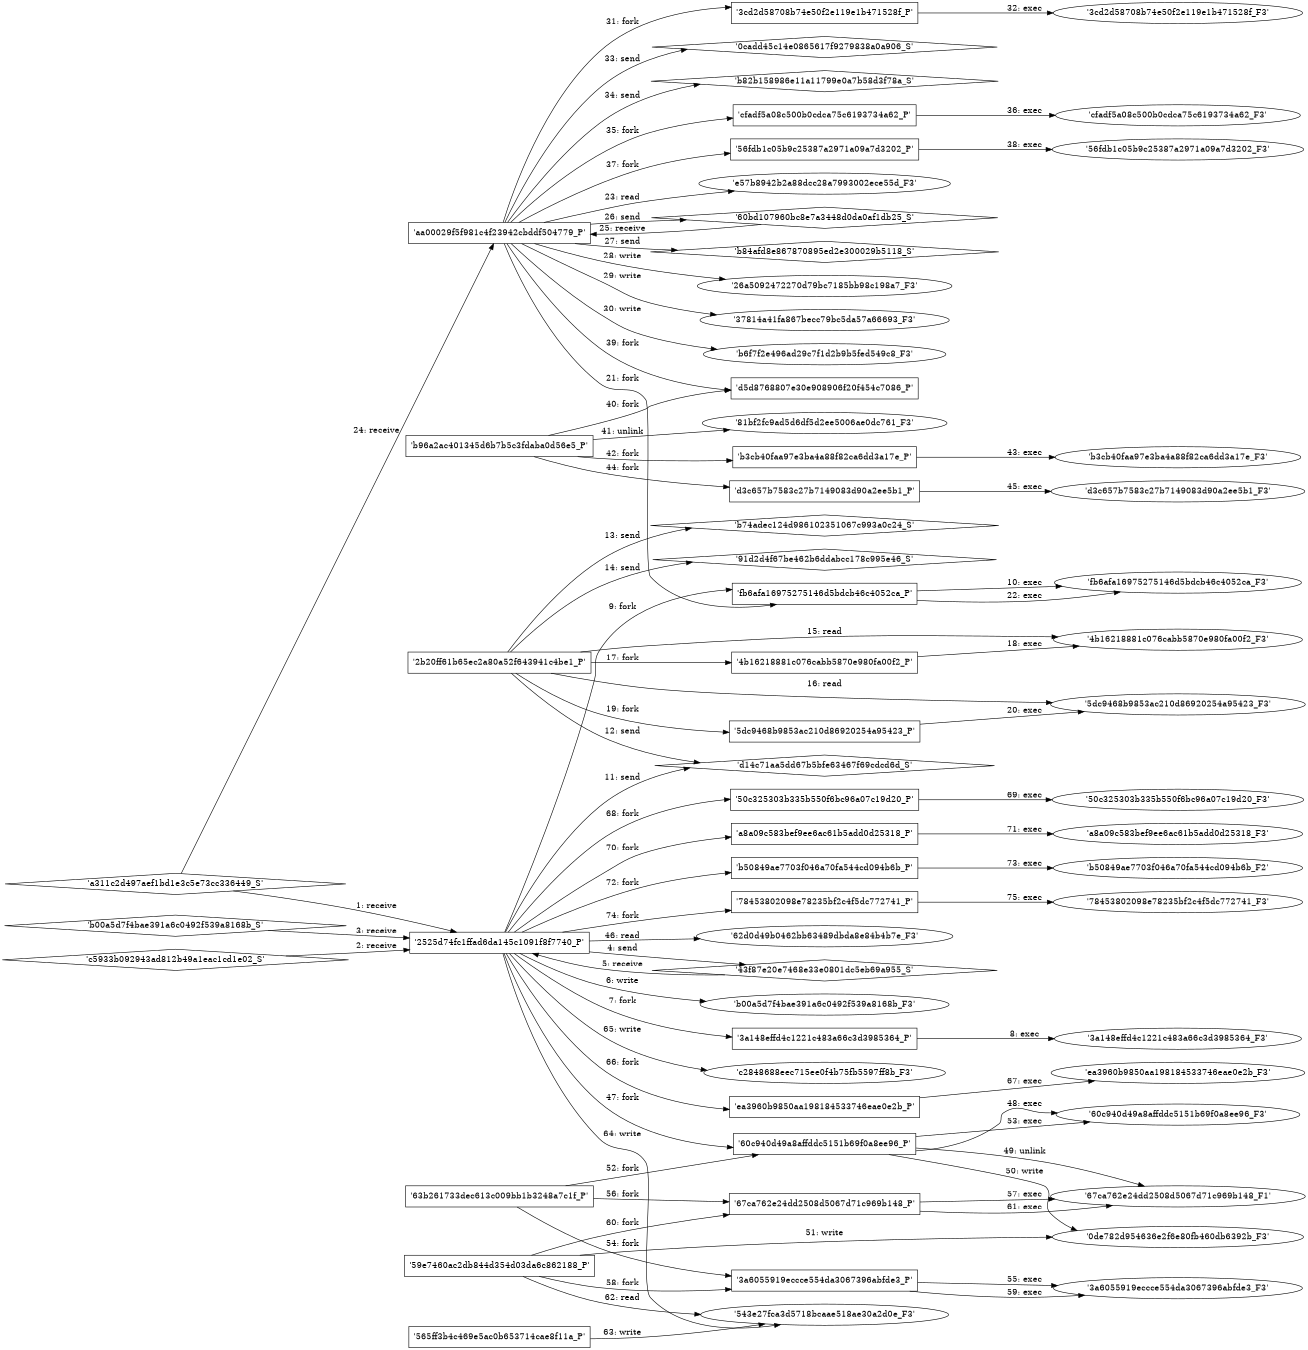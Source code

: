 digraph "D:\Learning\Paper\apt\基于CTI的攻击预警\Dataset\攻击图\ASGfromALLCTI\Threat Roundup for August 13 to August 20.dot" {
rankdir="LR"
size="9"
fixedsize="false"
splines="true"
nodesep=0.3
ranksep=0
fontsize=10
overlap="scalexy"
engine= "neato"
	"'2525d74fc1ffad6da145c1091f8f7740_P'" [node_type=Process shape=box]
	"'a311c2d497aef1bd1e3c5e73cc336449_S'" [node_type=Socket shape=diamond]
	"'a311c2d497aef1bd1e3c5e73cc336449_S'" -> "'2525d74fc1ffad6da145c1091f8f7740_P'" [label="1: receive"]
	"'2525d74fc1ffad6da145c1091f8f7740_P'" [node_type=Process shape=box]
	"'c5933b092943ad812b49a1eac1cd1e02_S'" [node_type=Socket shape=diamond]
	"'c5933b092943ad812b49a1eac1cd1e02_S'" -> "'2525d74fc1ffad6da145c1091f8f7740_P'" [label="2: receive"]
	"'2525d74fc1ffad6da145c1091f8f7740_P'" [node_type=Process shape=box]
	"'b00a5d7f4bae391a6c0492f539a8168b_S'" [node_type=Socket shape=diamond]
	"'b00a5d7f4bae391a6c0492f539a8168b_S'" -> "'2525d74fc1ffad6da145c1091f8f7740_P'" [label="3: receive"]
	"'43f87e20e7468e33e0801dc5eb69a955_S'" [node_type=Socket shape=diamond]
	"'2525d74fc1ffad6da145c1091f8f7740_P'" [node_type=Process shape=box]
	"'2525d74fc1ffad6da145c1091f8f7740_P'" -> "'43f87e20e7468e33e0801dc5eb69a955_S'" [label="4: send"]
	"'43f87e20e7468e33e0801dc5eb69a955_S'" -> "'2525d74fc1ffad6da145c1091f8f7740_P'" [label="5: receive"]
	"'b00a5d7f4bae391a6c0492f539a8168b_F3'" [node_type=file shape=ellipse]
	"'2525d74fc1ffad6da145c1091f8f7740_P'" [node_type=Process shape=box]
	"'2525d74fc1ffad6da145c1091f8f7740_P'" -> "'b00a5d7f4bae391a6c0492f539a8168b_F3'" [label="6: write"]
	"'2525d74fc1ffad6da145c1091f8f7740_P'" [node_type=Process shape=box]
	"'3a148effd4c1221c483a66c3d3985364_P'" [node_type=Process shape=box]
	"'2525d74fc1ffad6da145c1091f8f7740_P'" -> "'3a148effd4c1221c483a66c3d3985364_P'" [label="7: fork"]
	"'3a148effd4c1221c483a66c3d3985364_P'" [node_type=Process shape=box]
	"'3a148effd4c1221c483a66c3d3985364_F3'" [node_type=File shape=ellipse]
	"'3a148effd4c1221c483a66c3d3985364_P'" -> "'3a148effd4c1221c483a66c3d3985364_F3'" [label="8: exec"]
	"'2525d74fc1ffad6da145c1091f8f7740_P'" [node_type=Process shape=box]
	"'fb6afa16975275146d5bdcb46c4052ca_P'" [node_type=Process shape=box]
	"'2525d74fc1ffad6da145c1091f8f7740_P'" -> "'fb6afa16975275146d5bdcb46c4052ca_P'" [label="9: fork"]
	"'fb6afa16975275146d5bdcb46c4052ca_P'" [node_type=Process shape=box]
	"'fb6afa16975275146d5bdcb46c4052ca_F3'" [node_type=File shape=ellipse]
	"'fb6afa16975275146d5bdcb46c4052ca_P'" -> "'fb6afa16975275146d5bdcb46c4052ca_F3'" [label="10: exec"]
	"'d14c71aa5dd67b5bfe63467f69cdcd6d_S'" [node_type=Socket shape=diamond]
	"'2525d74fc1ffad6da145c1091f8f7740_P'" [node_type=Process shape=box]
	"'2525d74fc1ffad6da145c1091f8f7740_P'" -> "'d14c71aa5dd67b5bfe63467f69cdcd6d_S'" [label="11: send"]
	"'d14c71aa5dd67b5bfe63467f69cdcd6d_S'" [node_type=Socket shape=diamond]
	"'2b20ff61b65ec2a80a52f643941c4be1_P'" [node_type=Process shape=box]
	"'2b20ff61b65ec2a80a52f643941c4be1_P'" -> "'d14c71aa5dd67b5bfe63467f69cdcd6d_S'" [label="12: send"]
	"'b74adec124d986102351067c993a0c24_S'" [node_type=Socket shape=diamond]
	"'2b20ff61b65ec2a80a52f643941c4be1_P'" [node_type=Process shape=box]
	"'2b20ff61b65ec2a80a52f643941c4be1_P'" -> "'b74adec124d986102351067c993a0c24_S'" [label="13: send"]
	"'91d2d4f67be462b6ddabcc178c995e46_S'" [node_type=Socket shape=diamond]
	"'2b20ff61b65ec2a80a52f643941c4be1_P'" [node_type=Process shape=box]
	"'2b20ff61b65ec2a80a52f643941c4be1_P'" -> "'91d2d4f67be462b6ddabcc178c995e46_S'" [label="14: send"]
	"'4b16218881c076cabb5870e980fa00f2_F3'" [node_type=file shape=ellipse]
	"'2b20ff61b65ec2a80a52f643941c4be1_P'" [node_type=Process shape=box]
	"'2b20ff61b65ec2a80a52f643941c4be1_P'" -> "'4b16218881c076cabb5870e980fa00f2_F3'" [label="15: read"]
	"'5dc9468b9853ac210d86920254a95423_F3'" [node_type=file shape=ellipse]
	"'2b20ff61b65ec2a80a52f643941c4be1_P'" [node_type=Process shape=box]
	"'2b20ff61b65ec2a80a52f643941c4be1_P'" -> "'5dc9468b9853ac210d86920254a95423_F3'" [label="16: read"]
	"'2b20ff61b65ec2a80a52f643941c4be1_P'" [node_type=Process shape=box]
	"'4b16218881c076cabb5870e980fa00f2_P'" [node_type=Process shape=box]
	"'2b20ff61b65ec2a80a52f643941c4be1_P'" -> "'4b16218881c076cabb5870e980fa00f2_P'" [label="17: fork"]
	"'4b16218881c076cabb5870e980fa00f2_P'" [node_type=Process shape=box]
	"'4b16218881c076cabb5870e980fa00f2_F3'" [node_type=File shape=ellipse]
	"'4b16218881c076cabb5870e980fa00f2_P'" -> "'4b16218881c076cabb5870e980fa00f2_F3'" [label="18: exec"]
	"'2b20ff61b65ec2a80a52f643941c4be1_P'" [node_type=Process shape=box]
	"'5dc9468b9853ac210d86920254a95423_P'" [node_type=Process shape=box]
	"'2b20ff61b65ec2a80a52f643941c4be1_P'" -> "'5dc9468b9853ac210d86920254a95423_P'" [label="19: fork"]
	"'5dc9468b9853ac210d86920254a95423_P'" [node_type=Process shape=box]
	"'5dc9468b9853ac210d86920254a95423_F3'" [node_type=File shape=ellipse]
	"'5dc9468b9853ac210d86920254a95423_P'" -> "'5dc9468b9853ac210d86920254a95423_F3'" [label="20: exec"]
	"'aa00029f5f981c4f23942cbddf504779_P'" [node_type=Process shape=box]
	"'fb6afa16975275146d5bdcb46c4052ca_P'" [node_type=Process shape=box]
	"'aa00029f5f981c4f23942cbddf504779_P'" -> "'fb6afa16975275146d5bdcb46c4052ca_P'" [label="21: fork"]
	"'fb6afa16975275146d5bdcb46c4052ca_P'" [node_type=Process shape=box]
	"'fb6afa16975275146d5bdcb46c4052ca_F3'" [node_type=File shape=ellipse]
	"'fb6afa16975275146d5bdcb46c4052ca_P'" -> "'fb6afa16975275146d5bdcb46c4052ca_F3'" [label="22: exec"]
	"'e57b8942b2a88dcc28a7993002ece55d_F3'" [node_type=file shape=ellipse]
	"'aa00029f5f981c4f23942cbddf504779_P'" [node_type=Process shape=box]
	"'aa00029f5f981c4f23942cbddf504779_P'" -> "'e57b8942b2a88dcc28a7993002ece55d_F3'" [label="23: read"]
	"'aa00029f5f981c4f23942cbddf504779_P'" [node_type=Process shape=box]
	"'a311c2d497aef1bd1e3c5e73cc336449_S'" [node_type=Socket shape=diamond]
	"'a311c2d497aef1bd1e3c5e73cc336449_S'" -> "'aa00029f5f981c4f23942cbddf504779_P'" [label="24: receive"]
	"'aa00029f5f981c4f23942cbddf504779_P'" [node_type=Process shape=box]
	"'60bd107960bc8e7a3448d0da0af1db25_S'" [node_type=Socket shape=diamond]
	"'60bd107960bc8e7a3448d0da0af1db25_S'" -> "'aa00029f5f981c4f23942cbddf504779_P'" [label="25: receive"]
	"'60bd107960bc8e7a3448d0da0af1db25_S'" [node_type=Socket shape=diamond]
	"'aa00029f5f981c4f23942cbddf504779_P'" [node_type=Process shape=box]
	"'aa00029f5f981c4f23942cbddf504779_P'" -> "'60bd107960bc8e7a3448d0da0af1db25_S'" [label="26: send"]
	"'b84afd8e867870895ed2e300029b5118_S'" [node_type=Socket shape=diamond]
	"'aa00029f5f981c4f23942cbddf504779_P'" [node_type=Process shape=box]
	"'aa00029f5f981c4f23942cbddf504779_P'" -> "'b84afd8e867870895ed2e300029b5118_S'" [label="27: send"]
	"'26a5092472270d79bc7185bb98c198a7_F3'" [node_type=file shape=ellipse]
	"'aa00029f5f981c4f23942cbddf504779_P'" [node_type=Process shape=box]
	"'aa00029f5f981c4f23942cbddf504779_P'" -> "'26a5092472270d79bc7185bb98c198a7_F3'" [label="28: write"]
	"'37814a41fa867becc79bc5da57a66693_F3'" [node_type=file shape=ellipse]
	"'aa00029f5f981c4f23942cbddf504779_P'" [node_type=Process shape=box]
	"'aa00029f5f981c4f23942cbddf504779_P'" -> "'37814a41fa867becc79bc5da57a66693_F3'" [label="29: write"]
	"'b6f7f2e496ad29c7f1d2b9b5fed549c8_F3'" [node_type=file shape=ellipse]
	"'aa00029f5f981c4f23942cbddf504779_P'" [node_type=Process shape=box]
	"'aa00029f5f981c4f23942cbddf504779_P'" -> "'b6f7f2e496ad29c7f1d2b9b5fed549c8_F3'" [label="30: write"]
	"'aa00029f5f981c4f23942cbddf504779_P'" [node_type=Process shape=box]
	"'3cd2d58708b74e50f2e119e1b471528f_P'" [node_type=Process shape=box]
	"'aa00029f5f981c4f23942cbddf504779_P'" -> "'3cd2d58708b74e50f2e119e1b471528f_P'" [label="31: fork"]
	"'3cd2d58708b74e50f2e119e1b471528f_P'" [node_type=Process shape=box]
	"'3cd2d58708b74e50f2e119e1b471528f_F3'" [node_type=File shape=ellipse]
	"'3cd2d58708b74e50f2e119e1b471528f_P'" -> "'3cd2d58708b74e50f2e119e1b471528f_F3'" [label="32: exec"]
	"'0cadd45c14e0865617f9279838a0a906_S'" [node_type=Socket shape=diamond]
	"'aa00029f5f981c4f23942cbddf504779_P'" [node_type=Process shape=box]
	"'aa00029f5f981c4f23942cbddf504779_P'" -> "'0cadd45c14e0865617f9279838a0a906_S'" [label="33: send"]
	"'b82b158986e11a11799e0a7b58d3f78a_S'" [node_type=Socket shape=diamond]
	"'aa00029f5f981c4f23942cbddf504779_P'" [node_type=Process shape=box]
	"'aa00029f5f981c4f23942cbddf504779_P'" -> "'b82b158986e11a11799e0a7b58d3f78a_S'" [label="34: send"]
	"'aa00029f5f981c4f23942cbddf504779_P'" [node_type=Process shape=box]
	"'cfadf5a08c500b0cdca75c6193734a62_P'" [node_type=Process shape=box]
	"'aa00029f5f981c4f23942cbddf504779_P'" -> "'cfadf5a08c500b0cdca75c6193734a62_P'" [label="35: fork"]
	"'cfadf5a08c500b0cdca75c6193734a62_P'" [node_type=Process shape=box]
	"'cfadf5a08c500b0cdca75c6193734a62_F3'" [node_type=File shape=ellipse]
	"'cfadf5a08c500b0cdca75c6193734a62_P'" -> "'cfadf5a08c500b0cdca75c6193734a62_F3'" [label="36: exec"]
	"'aa00029f5f981c4f23942cbddf504779_P'" [node_type=Process shape=box]
	"'56fdb1c05b9c25387a2971a09a7d3202_P'" [node_type=Process shape=box]
	"'aa00029f5f981c4f23942cbddf504779_P'" -> "'56fdb1c05b9c25387a2971a09a7d3202_P'" [label="37: fork"]
	"'56fdb1c05b9c25387a2971a09a7d3202_P'" [node_type=Process shape=box]
	"'56fdb1c05b9c25387a2971a09a7d3202_F3'" [node_type=File shape=ellipse]
	"'56fdb1c05b9c25387a2971a09a7d3202_P'" -> "'56fdb1c05b9c25387a2971a09a7d3202_F3'" [label="38: exec"]
	"'aa00029f5f981c4f23942cbddf504779_P'" [node_type=Process shape=box]
	"'d5d8768807e30e908906f20f454c7086_P'" [node_type=Process shape=box]
	"'aa00029f5f981c4f23942cbddf504779_P'" -> "'d5d8768807e30e908906f20f454c7086_P'" [label="39: fork"]
	"'b96a2ac401345d6b7b5c3fdaba0d56e5_P'" [node_type=Process shape=box]
	"'d5d8768807e30e908906f20f454c7086_P'" [node_type=Process shape=box]
	"'b96a2ac401345d6b7b5c3fdaba0d56e5_P'" -> "'d5d8768807e30e908906f20f454c7086_P'" [label="40: fork"]
	"'81bf2fc9ad5d6df5d2ee5006ae0dc761_F3'" [node_type=file shape=ellipse]
	"'b96a2ac401345d6b7b5c3fdaba0d56e5_P'" [node_type=Process shape=box]
	"'b96a2ac401345d6b7b5c3fdaba0d56e5_P'" -> "'81bf2fc9ad5d6df5d2ee5006ae0dc761_F3'" [label="41: unlink"]
	"'b96a2ac401345d6b7b5c3fdaba0d56e5_P'" [node_type=Process shape=box]
	"'b3cb40faa97e3ba4a88f82ca6dd3a17e_P'" [node_type=Process shape=box]
	"'b96a2ac401345d6b7b5c3fdaba0d56e5_P'" -> "'b3cb40faa97e3ba4a88f82ca6dd3a17e_P'" [label="42: fork"]
	"'b3cb40faa97e3ba4a88f82ca6dd3a17e_P'" [node_type=Process shape=box]
	"'b3cb40faa97e3ba4a88f82ca6dd3a17e_F3'" [node_type=File shape=ellipse]
	"'b3cb40faa97e3ba4a88f82ca6dd3a17e_P'" -> "'b3cb40faa97e3ba4a88f82ca6dd3a17e_F3'" [label="43: exec"]
	"'b96a2ac401345d6b7b5c3fdaba0d56e5_P'" [node_type=Process shape=box]
	"'d3c657b7583c27b7149083d90a2ee5b1_P'" [node_type=Process shape=box]
	"'b96a2ac401345d6b7b5c3fdaba0d56e5_P'" -> "'d3c657b7583c27b7149083d90a2ee5b1_P'" [label="44: fork"]
	"'d3c657b7583c27b7149083d90a2ee5b1_P'" [node_type=Process shape=box]
	"'d3c657b7583c27b7149083d90a2ee5b1_F3'" [node_type=File shape=ellipse]
	"'d3c657b7583c27b7149083d90a2ee5b1_P'" -> "'d3c657b7583c27b7149083d90a2ee5b1_F3'" [label="45: exec"]
	"'62d0d49b0462bb63489dbda8e84b4b7e_F3'" [node_type=file shape=ellipse]
	"'2525d74fc1ffad6da145c1091f8f7740_P'" [node_type=Process shape=box]
	"'2525d74fc1ffad6da145c1091f8f7740_P'" -> "'62d0d49b0462bb63489dbda8e84b4b7e_F3'" [label="46: read"]
	"'2525d74fc1ffad6da145c1091f8f7740_P'" [node_type=Process shape=box]
	"'60c940d49a8affddc5151b69f0a8ee96_P'" [node_type=Process shape=box]
	"'2525d74fc1ffad6da145c1091f8f7740_P'" -> "'60c940d49a8affddc5151b69f0a8ee96_P'" [label="47: fork"]
	"'60c940d49a8affddc5151b69f0a8ee96_P'" [node_type=Process shape=box]
	"'60c940d49a8affddc5151b69f0a8ee96_F3'" [node_type=File shape=ellipse]
	"'60c940d49a8affddc5151b69f0a8ee96_P'" -> "'60c940d49a8affddc5151b69f0a8ee96_F3'" [label="48: exec"]
	"'67ca762e24dd2508d5067d71c969b148_F1'" [node_type=file shape=ellipse]
	"'60c940d49a8affddc5151b69f0a8ee96_P'" [node_type=Process shape=box]
	"'60c940d49a8affddc5151b69f0a8ee96_P'" -> "'67ca762e24dd2508d5067d71c969b148_F1'" [label="49: unlink"]
	"'0de782d954636e2f6e80fb460db6392b_F3'" [node_type=file shape=ellipse]
	"'60c940d49a8affddc5151b69f0a8ee96_P'" [node_type=Process shape=box]
	"'60c940d49a8affddc5151b69f0a8ee96_P'" -> "'0de782d954636e2f6e80fb460db6392b_F3'" [label="50: write"]
	"'0de782d954636e2f6e80fb460db6392b_F3'" [node_type=file shape=ellipse]
	"'59e7460ac2db844d354d03da6c862188_P'" [node_type=Process shape=box]
	"'59e7460ac2db844d354d03da6c862188_P'" -> "'0de782d954636e2f6e80fb460db6392b_F3'" [label="51: write"]
	"'63b261733dec613c009bb1b3248a7c1f_P'" [node_type=Process shape=box]
	"'60c940d49a8affddc5151b69f0a8ee96_P'" [node_type=Process shape=box]
	"'63b261733dec613c009bb1b3248a7c1f_P'" -> "'60c940d49a8affddc5151b69f0a8ee96_P'" [label="52: fork"]
	"'60c940d49a8affddc5151b69f0a8ee96_P'" [node_type=Process shape=box]
	"'60c940d49a8affddc5151b69f0a8ee96_F3'" [node_type=File shape=ellipse]
	"'60c940d49a8affddc5151b69f0a8ee96_P'" -> "'60c940d49a8affddc5151b69f0a8ee96_F3'" [label="53: exec"]
	"'63b261733dec613c009bb1b3248a7c1f_P'" [node_type=Process shape=box]
	"'3a6055919eccce554da3067396abfde3_P'" [node_type=Process shape=box]
	"'63b261733dec613c009bb1b3248a7c1f_P'" -> "'3a6055919eccce554da3067396abfde3_P'" [label="54: fork"]
	"'3a6055919eccce554da3067396abfde3_P'" [node_type=Process shape=box]
	"'3a6055919eccce554da3067396abfde3_F3'" [node_type=File shape=ellipse]
	"'3a6055919eccce554da3067396abfde3_P'" -> "'3a6055919eccce554da3067396abfde3_F3'" [label="55: exec"]
	"'63b261733dec613c009bb1b3248a7c1f_P'" [node_type=Process shape=box]
	"'67ca762e24dd2508d5067d71c969b148_P'" [node_type=Process shape=box]
	"'63b261733dec613c009bb1b3248a7c1f_P'" -> "'67ca762e24dd2508d5067d71c969b148_P'" [label="56: fork"]
	"'67ca762e24dd2508d5067d71c969b148_P'" [node_type=Process shape=box]
	"'67ca762e24dd2508d5067d71c969b148_F1'" [node_type=File shape=ellipse]
	"'67ca762e24dd2508d5067d71c969b148_P'" -> "'67ca762e24dd2508d5067d71c969b148_F1'" [label="57: exec"]
	"'59e7460ac2db844d354d03da6c862188_P'" [node_type=Process shape=box]
	"'3a6055919eccce554da3067396abfde3_P'" [node_type=Process shape=box]
	"'59e7460ac2db844d354d03da6c862188_P'" -> "'3a6055919eccce554da3067396abfde3_P'" [label="58: fork"]
	"'3a6055919eccce554da3067396abfde3_P'" [node_type=Process shape=box]
	"'3a6055919eccce554da3067396abfde3_F3'" [node_type=File shape=ellipse]
	"'3a6055919eccce554da3067396abfde3_P'" -> "'3a6055919eccce554da3067396abfde3_F3'" [label="59: exec"]
	"'59e7460ac2db844d354d03da6c862188_P'" [node_type=Process shape=box]
	"'67ca762e24dd2508d5067d71c969b148_P'" [node_type=Process shape=box]
	"'59e7460ac2db844d354d03da6c862188_P'" -> "'67ca762e24dd2508d5067d71c969b148_P'" [label="60: fork"]
	"'67ca762e24dd2508d5067d71c969b148_P'" [node_type=Process shape=box]
	"'67ca762e24dd2508d5067d71c969b148_F1'" [node_type=File shape=ellipse]
	"'67ca762e24dd2508d5067d71c969b148_P'" -> "'67ca762e24dd2508d5067d71c969b148_F1'" [label="61: exec"]
	"'543e27fca3d5718bcaae518ae30a2d0e_F3'" [node_type=file shape=ellipse]
	"'59e7460ac2db844d354d03da6c862188_P'" [node_type=Process shape=box]
	"'59e7460ac2db844d354d03da6c862188_P'" -> "'543e27fca3d5718bcaae518ae30a2d0e_F3'" [label="62: read"]
	"'543e27fca3d5718bcaae518ae30a2d0e_F3'" [node_type=file shape=ellipse]
	"'565ff3b4c469e5ac0b653714cae8f11a_P'" [node_type=Process shape=box]
	"'565ff3b4c469e5ac0b653714cae8f11a_P'" -> "'543e27fca3d5718bcaae518ae30a2d0e_F3'" [label="63: write"]
	"'543e27fca3d5718bcaae518ae30a2d0e_F3'" [node_type=file shape=ellipse]
	"'2525d74fc1ffad6da145c1091f8f7740_P'" [node_type=Process shape=box]
	"'2525d74fc1ffad6da145c1091f8f7740_P'" -> "'543e27fca3d5718bcaae518ae30a2d0e_F3'" [label="64: write"]
	"'c2848688eec715ee0f4b75fb5597ff8b_F3'" [node_type=file shape=ellipse]
	"'2525d74fc1ffad6da145c1091f8f7740_P'" [node_type=Process shape=box]
	"'2525d74fc1ffad6da145c1091f8f7740_P'" -> "'c2848688eec715ee0f4b75fb5597ff8b_F3'" [label="65: write"]
	"'2525d74fc1ffad6da145c1091f8f7740_P'" [node_type=Process shape=box]
	"'ea3960b9850aa198184533746eae0e2b_P'" [node_type=Process shape=box]
	"'2525d74fc1ffad6da145c1091f8f7740_P'" -> "'ea3960b9850aa198184533746eae0e2b_P'" [label="66: fork"]
	"'ea3960b9850aa198184533746eae0e2b_P'" [node_type=Process shape=box]
	"'ea3960b9850aa198184533746eae0e2b_F3'" [node_type=File shape=ellipse]
	"'ea3960b9850aa198184533746eae0e2b_P'" -> "'ea3960b9850aa198184533746eae0e2b_F3'" [label="67: exec"]
	"'2525d74fc1ffad6da145c1091f8f7740_P'" [node_type=Process shape=box]
	"'50c325303b335b550f6bc96a07c19d20_P'" [node_type=Process shape=box]
	"'2525d74fc1ffad6da145c1091f8f7740_P'" -> "'50c325303b335b550f6bc96a07c19d20_P'" [label="68: fork"]
	"'50c325303b335b550f6bc96a07c19d20_P'" [node_type=Process shape=box]
	"'50c325303b335b550f6bc96a07c19d20_F3'" [node_type=File shape=ellipse]
	"'50c325303b335b550f6bc96a07c19d20_P'" -> "'50c325303b335b550f6bc96a07c19d20_F3'" [label="69: exec"]
	"'2525d74fc1ffad6da145c1091f8f7740_P'" [node_type=Process shape=box]
	"'a8a09c583bef9ee6ac61b5add0d25318_P'" [node_type=Process shape=box]
	"'2525d74fc1ffad6da145c1091f8f7740_P'" -> "'a8a09c583bef9ee6ac61b5add0d25318_P'" [label="70: fork"]
	"'a8a09c583bef9ee6ac61b5add0d25318_P'" [node_type=Process shape=box]
	"'a8a09c583bef9ee6ac61b5add0d25318_F3'" [node_type=File shape=ellipse]
	"'a8a09c583bef9ee6ac61b5add0d25318_P'" -> "'a8a09c583bef9ee6ac61b5add0d25318_F3'" [label="71: exec"]
	"'2525d74fc1ffad6da145c1091f8f7740_P'" [node_type=Process shape=box]
	"'b50849ae7703f046a70fa544cd094b6b_P'" [node_type=Process shape=box]
	"'2525d74fc1ffad6da145c1091f8f7740_P'" -> "'b50849ae7703f046a70fa544cd094b6b_P'" [label="72: fork"]
	"'b50849ae7703f046a70fa544cd094b6b_P'" [node_type=Process shape=box]
	"'b50849ae7703f046a70fa544cd094b6b_F2'" [node_type=File shape=ellipse]
	"'b50849ae7703f046a70fa544cd094b6b_P'" -> "'b50849ae7703f046a70fa544cd094b6b_F2'" [label="73: exec"]
	"'2525d74fc1ffad6da145c1091f8f7740_P'" [node_type=Process shape=box]
	"'78453802098e78235bf2c4f5dc772741_P'" [node_type=Process shape=box]
	"'2525d74fc1ffad6da145c1091f8f7740_P'" -> "'78453802098e78235bf2c4f5dc772741_P'" [label="74: fork"]
	"'78453802098e78235bf2c4f5dc772741_P'" [node_type=Process shape=box]
	"'78453802098e78235bf2c4f5dc772741_F3'" [node_type=File shape=ellipse]
	"'78453802098e78235bf2c4f5dc772741_P'" -> "'78453802098e78235bf2c4f5dc772741_F3'" [label="75: exec"]
}
